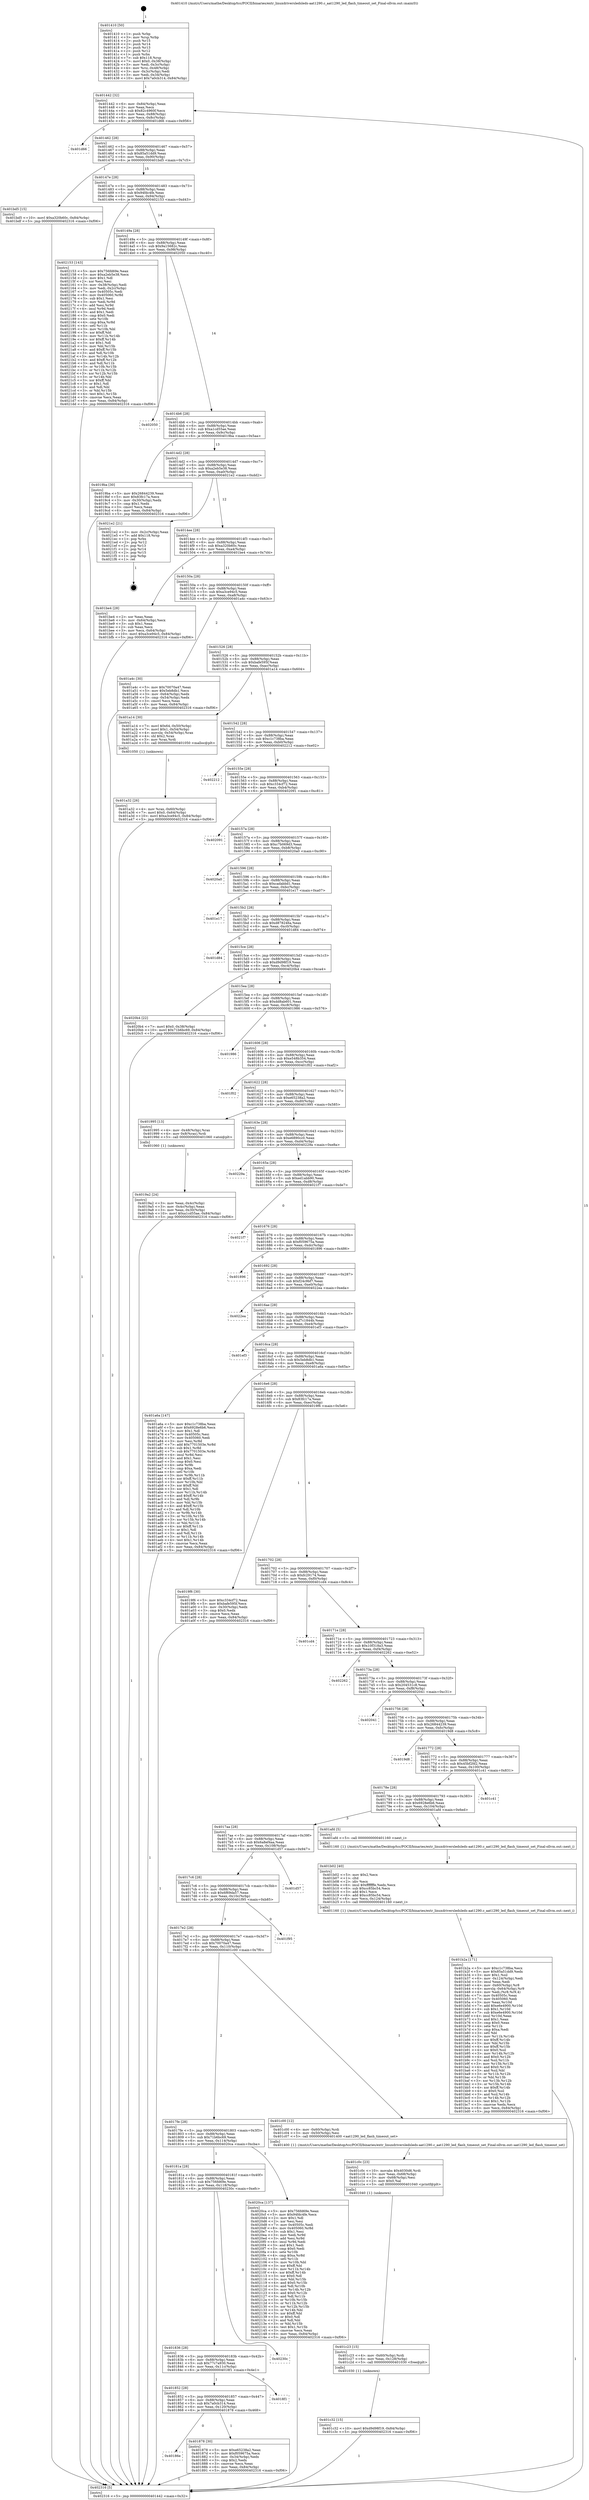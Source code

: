 digraph "0x401410" {
  label = "0x401410 (/mnt/c/Users/mathe/Desktop/tcc/POCII/binaries/extr_linuxdriversledsleds-aat1290.c_aat1290_led_flash_timeout_set_Final-ollvm.out::main(0))"
  labelloc = "t"
  node[shape=record]

  Entry [label="",width=0.3,height=0.3,shape=circle,fillcolor=black,style=filled]
  "0x401442" [label="{
     0x401442 [32]\l
     | [instrs]\l
     &nbsp;&nbsp;0x401442 \<+6\>: mov -0x84(%rbp),%eax\l
     &nbsp;&nbsp;0x401448 \<+2\>: mov %eax,%ecx\l
     &nbsp;&nbsp;0x40144a \<+6\>: sub $0x82c4960f,%ecx\l
     &nbsp;&nbsp;0x401450 \<+6\>: mov %eax,-0x88(%rbp)\l
     &nbsp;&nbsp;0x401456 \<+6\>: mov %ecx,-0x8c(%rbp)\l
     &nbsp;&nbsp;0x40145c \<+6\>: je 0000000000401d66 \<main+0x956\>\l
  }"]
  "0x401d66" [label="{
     0x401d66\l
  }", style=dashed]
  "0x401462" [label="{
     0x401462 [28]\l
     | [instrs]\l
     &nbsp;&nbsp;0x401462 \<+5\>: jmp 0000000000401467 \<main+0x57\>\l
     &nbsp;&nbsp;0x401467 \<+6\>: mov -0x88(%rbp),%eax\l
     &nbsp;&nbsp;0x40146d \<+5\>: sub $0x85a51dd9,%eax\l
     &nbsp;&nbsp;0x401472 \<+6\>: mov %eax,-0x90(%rbp)\l
     &nbsp;&nbsp;0x401478 \<+6\>: je 0000000000401bd5 \<main+0x7c5\>\l
  }"]
  Exit [label="",width=0.3,height=0.3,shape=circle,fillcolor=black,style=filled,peripheries=2]
  "0x401bd5" [label="{
     0x401bd5 [15]\l
     | [instrs]\l
     &nbsp;&nbsp;0x401bd5 \<+10\>: movl $0xa320b60c,-0x84(%rbp)\l
     &nbsp;&nbsp;0x401bdf \<+5\>: jmp 0000000000402316 \<main+0xf06\>\l
  }"]
  "0x40147e" [label="{
     0x40147e [28]\l
     | [instrs]\l
     &nbsp;&nbsp;0x40147e \<+5\>: jmp 0000000000401483 \<main+0x73\>\l
     &nbsp;&nbsp;0x401483 \<+6\>: mov -0x88(%rbp),%eax\l
     &nbsp;&nbsp;0x401489 \<+5\>: sub $0x94fdc4fe,%eax\l
     &nbsp;&nbsp;0x40148e \<+6\>: mov %eax,-0x94(%rbp)\l
     &nbsp;&nbsp;0x401494 \<+6\>: je 0000000000402153 \<main+0xd43\>\l
  }"]
  "0x401c32" [label="{
     0x401c32 [15]\l
     | [instrs]\l
     &nbsp;&nbsp;0x401c32 \<+10\>: movl $0xd9d98f19,-0x84(%rbp)\l
     &nbsp;&nbsp;0x401c3c \<+5\>: jmp 0000000000402316 \<main+0xf06\>\l
  }"]
  "0x402153" [label="{
     0x402153 [143]\l
     | [instrs]\l
     &nbsp;&nbsp;0x402153 \<+5\>: mov $0x756fd69e,%eax\l
     &nbsp;&nbsp;0x402158 \<+5\>: mov $0xa2eb5e38,%ecx\l
     &nbsp;&nbsp;0x40215d \<+2\>: mov $0x1,%dl\l
     &nbsp;&nbsp;0x40215f \<+2\>: xor %esi,%esi\l
     &nbsp;&nbsp;0x402161 \<+3\>: mov -0x38(%rbp),%edi\l
     &nbsp;&nbsp;0x402164 \<+3\>: mov %edi,-0x2c(%rbp)\l
     &nbsp;&nbsp;0x402167 \<+7\>: mov 0x40505c,%edi\l
     &nbsp;&nbsp;0x40216e \<+8\>: mov 0x405060,%r8d\l
     &nbsp;&nbsp;0x402176 \<+3\>: sub $0x1,%esi\l
     &nbsp;&nbsp;0x402179 \<+3\>: mov %edi,%r9d\l
     &nbsp;&nbsp;0x40217c \<+3\>: add %esi,%r9d\l
     &nbsp;&nbsp;0x40217f \<+4\>: imul %r9d,%edi\l
     &nbsp;&nbsp;0x402183 \<+3\>: and $0x1,%edi\l
     &nbsp;&nbsp;0x402186 \<+3\>: cmp $0x0,%edi\l
     &nbsp;&nbsp;0x402189 \<+4\>: sete %r10b\l
     &nbsp;&nbsp;0x40218d \<+4\>: cmp $0xa,%r8d\l
     &nbsp;&nbsp;0x402191 \<+4\>: setl %r11b\l
     &nbsp;&nbsp;0x402195 \<+3\>: mov %r10b,%bl\l
     &nbsp;&nbsp;0x402198 \<+3\>: xor $0xff,%bl\l
     &nbsp;&nbsp;0x40219b \<+3\>: mov %r11b,%r14b\l
     &nbsp;&nbsp;0x40219e \<+4\>: xor $0xff,%r14b\l
     &nbsp;&nbsp;0x4021a2 \<+3\>: xor $0x1,%dl\l
     &nbsp;&nbsp;0x4021a5 \<+3\>: mov %bl,%r15b\l
     &nbsp;&nbsp;0x4021a8 \<+4\>: and $0xff,%r15b\l
     &nbsp;&nbsp;0x4021ac \<+3\>: and %dl,%r10b\l
     &nbsp;&nbsp;0x4021af \<+3\>: mov %r14b,%r12b\l
     &nbsp;&nbsp;0x4021b2 \<+4\>: and $0xff,%r12b\l
     &nbsp;&nbsp;0x4021b6 \<+3\>: and %dl,%r11b\l
     &nbsp;&nbsp;0x4021b9 \<+3\>: or %r10b,%r15b\l
     &nbsp;&nbsp;0x4021bc \<+3\>: or %r11b,%r12b\l
     &nbsp;&nbsp;0x4021bf \<+3\>: xor %r12b,%r15b\l
     &nbsp;&nbsp;0x4021c2 \<+3\>: or %r14b,%bl\l
     &nbsp;&nbsp;0x4021c5 \<+3\>: xor $0xff,%bl\l
     &nbsp;&nbsp;0x4021c8 \<+3\>: or $0x1,%dl\l
     &nbsp;&nbsp;0x4021cb \<+2\>: and %dl,%bl\l
     &nbsp;&nbsp;0x4021cd \<+3\>: or %bl,%r15b\l
     &nbsp;&nbsp;0x4021d0 \<+4\>: test $0x1,%r15b\l
     &nbsp;&nbsp;0x4021d4 \<+3\>: cmovne %ecx,%eax\l
     &nbsp;&nbsp;0x4021d7 \<+6\>: mov %eax,-0x84(%rbp)\l
     &nbsp;&nbsp;0x4021dd \<+5\>: jmp 0000000000402316 \<main+0xf06\>\l
  }"]
  "0x40149a" [label="{
     0x40149a [28]\l
     | [instrs]\l
     &nbsp;&nbsp;0x40149a \<+5\>: jmp 000000000040149f \<main+0x8f\>\l
     &nbsp;&nbsp;0x40149f \<+6\>: mov -0x88(%rbp),%eax\l
     &nbsp;&nbsp;0x4014a5 \<+5\>: sub $0x9a15682c,%eax\l
     &nbsp;&nbsp;0x4014aa \<+6\>: mov %eax,-0x98(%rbp)\l
     &nbsp;&nbsp;0x4014b0 \<+6\>: je 0000000000402050 \<main+0xc40\>\l
  }"]
  "0x401c23" [label="{
     0x401c23 [15]\l
     | [instrs]\l
     &nbsp;&nbsp;0x401c23 \<+4\>: mov -0x60(%rbp),%rdi\l
     &nbsp;&nbsp;0x401c27 \<+6\>: mov %eax,-0x128(%rbp)\l
     &nbsp;&nbsp;0x401c2d \<+5\>: call 0000000000401030 \<free@plt\>\l
     | [calls]\l
     &nbsp;&nbsp;0x401030 \{1\} (unknown)\l
  }"]
  "0x402050" [label="{
     0x402050\l
  }", style=dashed]
  "0x4014b6" [label="{
     0x4014b6 [28]\l
     | [instrs]\l
     &nbsp;&nbsp;0x4014b6 \<+5\>: jmp 00000000004014bb \<main+0xab\>\l
     &nbsp;&nbsp;0x4014bb \<+6\>: mov -0x88(%rbp),%eax\l
     &nbsp;&nbsp;0x4014c1 \<+5\>: sub $0xa1cd55ae,%eax\l
     &nbsp;&nbsp;0x4014c6 \<+6\>: mov %eax,-0x9c(%rbp)\l
     &nbsp;&nbsp;0x4014cc \<+6\>: je 00000000004019ba \<main+0x5aa\>\l
  }"]
  "0x401c0c" [label="{
     0x401c0c [23]\l
     | [instrs]\l
     &nbsp;&nbsp;0x401c0c \<+10\>: movabs $0x4030d6,%rdi\l
     &nbsp;&nbsp;0x401c16 \<+3\>: mov %eax,-0x68(%rbp)\l
     &nbsp;&nbsp;0x401c19 \<+3\>: mov -0x68(%rbp),%esi\l
     &nbsp;&nbsp;0x401c1c \<+2\>: mov $0x0,%al\l
     &nbsp;&nbsp;0x401c1e \<+5\>: call 0000000000401040 \<printf@plt\>\l
     | [calls]\l
     &nbsp;&nbsp;0x401040 \{1\} (unknown)\l
  }"]
  "0x4019ba" [label="{
     0x4019ba [30]\l
     | [instrs]\l
     &nbsp;&nbsp;0x4019ba \<+5\>: mov $0x26844239,%eax\l
     &nbsp;&nbsp;0x4019bf \<+5\>: mov $0x83fc17a,%ecx\l
     &nbsp;&nbsp;0x4019c4 \<+3\>: mov -0x30(%rbp),%edx\l
     &nbsp;&nbsp;0x4019c7 \<+3\>: cmp $0x1,%edx\l
     &nbsp;&nbsp;0x4019ca \<+3\>: cmovl %ecx,%eax\l
     &nbsp;&nbsp;0x4019cd \<+6\>: mov %eax,-0x84(%rbp)\l
     &nbsp;&nbsp;0x4019d3 \<+5\>: jmp 0000000000402316 \<main+0xf06\>\l
  }"]
  "0x4014d2" [label="{
     0x4014d2 [28]\l
     | [instrs]\l
     &nbsp;&nbsp;0x4014d2 \<+5\>: jmp 00000000004014d7 \<main+0xc7\>\l
     &nbsp;&nbsp;0x4014d7 \<+6\>: mov -0x88(%rbp),%eax\l
     &nbsp;&nbsp;0x4014dd \<+5\>: sub $0xa2eb5e38,%eax\l
     &nbsp;&nbsp;0x4014e2 \<+6\>: mov %eax,-0xa0(%rbp)\l
     &nbsp;&nbsp;0x4014e8 \<+6\>: je 00000000004021e2 \<main+0xdd2\>\l
  }"]
  "0x401b2a" [label="{
     0x401b2a [171]\l
     | [instrs]\l
     &nbsp;&nbsp;0x401b2a \<+5\>: mov $0xc1c738ba,%ecx\l
     &nbsp;&nbsp;0x401b2f \<+5\>: mov $0x85a51dd9,%edx\l
     &nbsp;&nbsp;0x401b34 \<+3\>: mov $0x1,%sil\l
     &nbsp;&nbsp;0x401b37 \<+6\>: mov -0x124(%rbp),%edi\l
     &nbsp;&nbsp;0x401b3d \<+3\>: imul %eax,%edi\l
     &nbsp;&nbsp;0x401b40 \<+4\>: mov -0x60(%rbp),%r8\l
     &nbsp;&nbsp;0x401b44 \<+4\>: movslq -0x64(%rbp),%r9\l
     &nbsp;&nbsp;0x401b48 \<+4\>: mov %edi,(%r8,%r9,4)\l
     &nbsp;&nbsp;0x401b4c \<+7\>: mov 0x40505c,%eax\l
     &nbsp;&nbsp;0x401b53 \<+7\>: mov 0x405060,%edi\l
     &nbsp;&nbsp;0x401b5a \<+3\>: mov %eax,%r10d\l
     &nbsp;&nbsp;0x401b5d \<+7\>: add $0xe6e4900,%r10d\l
     &nbsp;&nbsp;0x401b64 \<+4\>: sub $0x1,%r10d\l
     &nbsp;&nbsp;0x401b68 \<+7\>: sub $0xe6e4900,%r10d\l
     &nbsp;&nbsp;0x401b6f \<+4\>: imul %r10d,%eax\l
     &nbsp;&nbsp;0x401b73 \<+3\>: and $0x1,%eax\l
     &nbsp;&nbsp;0x401b76 \<+3\>: cmp $0x0,%eax\l
     &nbsp;&nbsp;0x401b79 \<+4\>: sete %r11b\l
     &nbsp;&nbsp;0x401b7d \<+3\>: cmp $0xa,%edi\l
     &nbsp;&nbsp;0x401b80 \<+3\>: setl %bl\l
     &nbsp;&nbsp;0x401b83 \<+3\>: mov %r11b,%r14b\l
     &nbsp;&nbsp;0x401b86 \<+4\>: xor $0xff,%r14b\l
     &nbsp;&nbsp;0x401b8a \<+3\>: mov %bl,%r15b\l
     &nbsp;&nbsp;0x401b8d \<+4\>: xor $0xff,%r15b\l
     &nbsp;&nbsp;0x401b91 \<+4\>: xor $0x0,%sil\l
     &nbsp;&nbsp;0x401b95 \<+3\>: mov %r14b,%r12b\l
     &nbsp;&nbsp;0x401b98 \<+4\>: and $0x0,%r12b\l
     &nbsp;&nbsp;0x401b9c \<+3\>: and %sil,%r11b\l
     &nbsp;&nbsp;0x401b9f \<+3\>: mov %r15b,%r13b\l
     &nbsp;&nbsp;0x401ba2 \<+4\>: and $0x0,%r13b\l
     &nbsp;&nbsp;0x401ba6 \<+3\>: and %sil,%bl\l
     &nbsp;&nbsp;0x401ba9 \<+3\>: or %r11b,%r12b\l
     &nbsp;&nbsp;0x401bac \<+3\>: or %bl,%r13b\l
     &nbsp;&nbsp;0x401baf \<+3\>: xor %r13b,%r12b\l
     &nbsp;&nbsp;0x401bb2 \<+3\>: or %r15b,%r14b\l
     &nbsp;&nbsp;0x401bb5 \<+4\>: xor $0xff,%r14b\l
     &nbsp;&nbsp;0x401bb9 \<+4\>: or $0x0,%sil\l
     &nbsp;&nbsp;0x401bbd \<+3\>: and %sil,%r14b\l
     &nbsp;&nbsp;0x401bc0 \<+3\>: or %r14b,%r12b\l
     &nbsp;&nbsp;0x401bc3 \<+4\>: test $0x1,%r12b\l
     &nbsp;&nbsp;0x401bc7 \<+3\>: cmovne %edx,%ecx\l
     &nbsp;&nbsp;0x401bca \<+6\>: mov %ecx,-0x84(%rbp)\l
     &nbsp;&nbsp;0x401bd0 \<+5\>: jmp 0000000000402316 \<main+0xf06\>\l
  }"]
  "0x4021e2" [label="{
     0x4021e2 [21]\l
     | [instrs]\l
     &nbsp;&nbsp;0x4021e2 \<+3\>: mov -0x2c(%rbp),%eax\l
     &nbsp;&nbsp;0x4021e5 \<+7\>: add $0x118,%rsp\l
     &nbsp;&nbsp;0x4021ec \<+1\>: pop %rbx\l
     &nbsp;&nbsp;0x4021ed \<+2\>: pop %r12\l
     &nbsp;&nbsp;0x4021ef \<+2\>: pop %r13\l
     &nbsp;&nbsp;0x4021f1 \<+2\>: pop %r14\l
     &nbsp;&nbsp;0x4021f3 \<+2\>: pop %r15\l
     &nbsp;&nbsp;0x4021f5 \<+1\>: pop %rbp\l
     &nbsp;&nbsp;0x4021f6 \<+1\>: ret\l
  }"]
  "0x4014ee" [label="{
     0x4014ee [28]\l
     | [instrs]\l
     &nbsp;&nbsp;0x4014ee \<+5\>: jmp 00000000004014f3 \<main+0xe3\>\l
     &nbsp;&nbsp;0x4014f3 \<+6\>: mov -0x88(%rbp),%eax\l
     &nbsp;&nbsp;0x4014f9 \<+5\>: sub $0xa320b60c,%eax\l
     &nbsp;&nbsp;0x4014fe \<+6\>: mov %eax,-0xa4(%rbp)\l
     &nbsp;&nbsp;0x401504 \<+6\>: je 0000000000401be4 \<main+0x7d4\>\l
  }"]
  "0x401b02" [label="{
     0x401b02 [40]\l
     | [instrs]\l
     &nbsp;&nbsp;0x401b02 \<+5\>: mov $0x2,%ecx\l
     &nbsp;&nbsp;0x401b07 \<+1\>: cltd\l
     &nbsp;&nbsp;0x401b08 \<+2\>: idiv %ecx\l
     &nbsp;&nbsp;0x401b0a \<+6\>: imul $0xfffffffe,%edx,%ecx\l
     &nbsp;&nbsp;0x401b10 \<+6\>: sub $0xcc85bc54,%ecx\l
     &nbsp;&nbsp;0x401b16 \<+3\>: add $0x1,%ecx\l
     &nbsp;&nbsp;0x401b19 \<+6\>: add $0xcc85bc54,%ecx\l
     &nbsp;&nbsp;0x401b1f \<+6\>: mov %ecx,-0x124(%rbp)\l
     &nbsp;&nbsp;0x401b25 \<+5\>: call 0000000000401160 \<next_i\>\l
     | [calls]\l
     &nbsp;&nbsp;0x401160 \{1\} (/mnt/c/Users/mathe/Desktop/tcc/POCII/binaries/extr_linuxdriversledsleds-aat1290.c_aat1290_led_flash_timeout_set_Final-ollvm.out::next_i)\l
  }"]
  "0x401be4" [label="{
     0x401be4 [28]\l
     | [instrs]\l
     &nbsp;&nbsp;0x401be4 \<+2\>: xor %eax,%eax\l
     &nbsp;&nbsp;0x401be6 \<+3\>: mov -0x64(%rbp),%ecx\l
     &nbsp;&nbsp;0x401be9 \<+3\>: sub $0x1,%eax\l
     &nbsp;&nbsp;0x401bec \<+2\>: sub %eax,%ecx\l
     &nbsp;&nbsp;0x401bee \<+3\>: mov %ecx,-0x64(%rbp)\l
     &nbsp;&nbsp;0x401bf1 \<+10\>: movl $0xa3ce94c5,-0x84(%rbp)\l
     &nbsp;&nbsp;0x401bfb \<+5\>: jmp 0000000000402316 \<main+0xf06\>\l
  }"]
  "0x40150a" [label="{
     0x40150a [28]\l
     | [instrs]\l
     &nbsp;&nbsp;0x40150a \<+5\>: jmp 000000000040150f \<main+0xff\>\l
     &nbsp;&nbsp;0x40150f \<+6\>: mov -0x88(%rbp),%eax\l
     &nbsp;&nbsp;0x401515 \<+5\>: sub $0xa3ce94c5,%eax\l
     &nbsp;&nbsp;0x40151a \<+6\>: mov %eax,-0xa8(%rbp)\l
     &nbsp;&nbsp;0x401520 \<+6\>: je 0000000000401a4c \<main+0x63c\>\l
  }"]
  "0x401a32" [label="{
     0x401a32 [26]\l
     | [instrs]\l
     &nbsp;&nbsp;0x401a32 \<+4\>: mov %rax,-0x60(%rbp)\l
     &nbsp;&nbsp;0x401a36 \<+7\>: movl $0x0,-0x64(%rbp)\l
     &nbsp;&nbsp;0x401a3d \<+10\>: movl $0xa3ce94c5,-0x84(%rbp)\l
     &nbsp;&nbsp;0x401a47 \<+5\>: jmp 0000000000402316 \<main+0xf06\>\l
  }"]
  "0x401a4c" [label="{
     0x401a4c [30]\l
     | [instrs]\l
     &nbsp;&nbsp;0x401a4c \<+5\>: mov $0x70070a47,%eax\l
     &nbsp;&nbsp;0x401a51 \<+5\>: mov $0x5eb8db1,%ecx\l
     &nbsp;&nbsp;0x401a56 \<+3\>: mov -0x64(%rbp),%edx\l
     &nbsp;&nbsp;0x401a59 \<+3\>: cmp -0x54(%rbp),%edx\l
     &nbsp;&nbsp;0x401a5c \<+3\>: cmovl %ecx,%eax\l
     &nbsp;&nbsp;0x401a5f \<+6\>: mov %eax,-0x84(%rbp)\l
     &nbsp;&nbsp;0x401a65 \<+5\>: jmp 0000000000402316 \<main+0xf06\>\l
  }"]
  "0x401526" [label="{
     0x401526 [28]\l
     | [instrs]\l
     &nbsp;&nbsp;0x401526 \<+5\>: jmp 000000000040152b \<main+0x11b\>\l
     &nbsp;&nbsp;0x40152b \<+6\>: mov -0x88(%rbp),%eax\l
     &nbsp;&nbsp;0x401531 \<+5\>: sub $0xbafe595f,%eax\l
     &nbsp;&nbsp;0x401536 \<+6\>: mov %eax,-0xac(%rbp)\l
     &nbsp;&nbsp;0x40153c \<+6\>: je 0000000000401a14 \<main+0x604\>\l
  }"]
  "0x4019a2" [label="{
     0x4019a2 [24]\l
     | [instrs]\l
     &nbsp;&nbsp;0x4019a2 \<+3\>: mov %eax,-0x4c(%rbp)\l
     &nbsp;&nbsp;0x4019a5 \<+3\>: mov -0x4c(%rbp),%eax\l
     &nbsp;&nbsp;0x4019a8 \<+3\>: mov %eax,-0x30(%rbp)\l
     &nbsp;&nbsp;0x4019ab \<+10\>: movl $0xa1cd55ae,-0x84(%rbp)\l
     &nbsp;&nbsp;0x4019b5 \<+5\>: jmp 0000000000402316 \<main+0xf06\>\l
  }"]
  "0x401a14" [label="{
     0x401a14 [30]\l
     | [instrs]\l
     &nbsp;&nbsp;0x401a14 \<+7\>: movl $0x64,-0x50(%rbp)\l
     &nbsp;&nbsp;0x401a1b \<+7\>: movl $0x1,-0x54(%rbp)\l
     &nbsp;&nbsp;0x401a22 \<+4\>: movslq -0x54(%rbp),%rax\l
     &nbsp;&nbsp;0x401a26 \<+4\>: shl $0x2,%rax\l
     &nbsp;&nbsp;0x401a2a \<+3\>: mov %rax,%rdi\l
     &nbsp;&nbsp;0x401a2d \<+5\>: call 0000000000401050 \<malloc@plt\>\l
     | [calls]\l
     &nbsp;&nbsp;0x401050 \{1\} (unknown)\l
  }"]
  "0x401542" [label="{
     0x401542 [28]\l
     | [instrs]\l
     &nbsp;&nbsp;0x401542 \<+5\>: jmp 0000000000401547 \<main+0x137\>\l
     &nbsp;&nbsp;0x401547 \<+6\>: mov -0x88(%rbp),%eax\l
     &nbsp;&nbsp;0x40154d \<+5\>: sub $0xc1c738ba,%eax\l
     &nbsp;&nbsp;0x401552 \<+6\>: mov %eax,-0xb0(%rbp)\l
     &nbsp;&nbsp;0x401558 \<+6\>: je 0000000000402212 \<main+0xe02\>\l
  }"]
  "0x401410" [label="{
     0x401410 [50]\l
     | [instrs]\l
     &nbsp;&nbsp;0x401410 \<+1\>: push %rbp\l
     &nbsp;&nbsp;0x401411 \<+3\>: mov %rsp,%rbp\l
     &nbsp;&nbsp;0x401414 \<+2\>: push %r15\l
     &nbsp;&nbsp;0x401416 \<+2\>: push %r14\l
     &nbsp;&nbsp;0x401418 \<+2\>: push %r13\l
     &nbsp;&nbsp;0x40141a \<+2\>: push %r12\l
     &nbsp;&nbsp;0x40141c \<+1\>: push %rbx\l
     &nbsp;&nbsp;0x40141d \<+7\>: sub $0x118,%rsp\l
     &nbsp;&nbsp;0x401424 \<+7\>: movl $0x0,-0x38(%rbp)\l
     &nbsp;&nbsp;0x40142b \<+3\>: mov %edi,-0x3c(%rbp)\l
     &nbsp;&nbsp;0x40142e \<+4\>: mov %rsi,-0x48(%rbp)\l
     &nbsp;&nbsp;0x401432 \<+3\>: mov -0x3c(%rbp),%edi\l
     &nbsp;&nbsp;0x401435 \<+3\>: mov %edi,-0x34(%rbp)\l
     &nbsp;&nbsp;0x401438 \<+10\>: movl $0x7a0cb314,-0x84(%rbp)\l
  }"]
  "0x402212" [label="{
     0x402212\l
  }", style=dashed]
  "0x40155e" [label="{
     0x40155e [28]\l
     | [instrs]\l
     &nbsp;&nbsp;0x40155e \<+5\>: jmp 0000000000401563 \<main+0x153\>\l
     &nbsp;&nbsp;0x401563 \<+6\>: mov -0x88(%rbp),%eax\l
     &nbsp;&nbsp;0x401569 \<+5\>: sub $0xc334cf72,%eax\l
     &nbsp;&nbsp;0x40156e \<+6\>: mov %eax,-0xb4(%rbp)\l
     &nbsp;&nbsp;0x401574 \<+6\>: je 0000000000402091 \<main+0xc81\>\l
  }"]
  "0x402316" [label="{
     0x402316 [5]\l
     | [instrs]\l
     &nbsp;&nbsp;0x402316 \<+5\>: jmp 0000000000401442 \<main+0x32\>\l
  }"]
  "0x402091" [label="{
     0x402091\l
  }", style=dashed]
  "0x40157a" [label="{
     0x40157a [28]\l
     | [instrs]\l
     &nbsp;&nbsp;0x40157a \<+5\>: jmp 000000000040157f \<main+0x16f\>\l
     &nbsp;&nbsp;0x40157f \<+6\>: mov -0x88(%rbp),%eax\l
     &nbsp;&nbsp;0x401585 \<+5\>: sub $0xc7b069d3,%eax\l
     &nbsp;&nbsp;0x40158a \<+6\>: mov %eax,-0xb8(%rbp)\l
     &nbsp;&nbsp;0x401590 \<+6\>: je 00000000004020a0 \<main+0xc90\>\l
  }"]
  "0x40186e" [label="{
     0x40186e\l
  }", style=dashed]
  "0x4020a0" [label="{
     0x4020a0\l
  }", style=dashed]
  "0x401596" [label="{
     0x401596 [28]\l
     | [instrs]\l
     &nbsp;&nbsp;0x401596 \<+5\>: jmp 000000000040159b \<main+0x18b\>\l
     &nbsp;&nbsp;0x40159b \<+6\>: mov -0x88(%rbp),%eax\l
     &nbsp;&nbsp;0x4015a1 \<+5\>: sub $0xcadabbd1,%eax\l
     &nbsp;&nbsp;0x4015a6 \<+6\>: mov %eax,-0xbc(%rbp)\l
     &nbsp;&nbsp;0x4015ac \<+6\>: je 0000000000401e17 \<main+0xa07\>\l
  }"]
  "0x401878" [label="{
     0x401878 [30]\l
     | [instrs]\l
     &nbsp;&nbsp;0x401878 \<+5\>: mov $0xe65238a2,%eax\l
     &nbsp;&nbsp;0x40187d \<+5\>: mov $0xf059675a,%ecx\l
     &nbsp;&nbsp;0x401882 \<+3\>: mov -0x34(%rbp),%edx\l
     &nbsp;&nbsp;0x401885 \<+3\>: cmp $0x2,%edx\l
     &nbsp;&nbsp;0x401888 \<+3\>: cmovne %ecx,%eax\l
     &nbsp;&nbsp;0x40188b \<+6\>: mov %eax,-0x84(%rbp)\l
     &nbsp;&nbsp;0x401891 \<+5\>: jmp 0000000000402316 \<main+0xf06\>\l
  }"]
  "0x401e17" [label="{
     0x401e17\l
  }", style=dashed]
  "0x4015b2" [label="{
     0x4015b2 [28]\l
     | [instrs]\l
     &nbsp;&nbsp;0x4015b2 \<+5\>: jmp 00000000004015b7 \<main+0x1a7\>\l
     &nbsp;&nbsp;0x4015b7 \<+6\>: mov -0x88(%rbp),%eax\l
     &nbsp;&nbsp;0x4015bd \<+5\>: sub $0xd878246a,%eax\l
     &nbsp;&nbsp;0x4015c2 \<+6\>: mov %eax,-0xc0(%rbp)\l
     &nbsp;&nbsp;0x4015c8 \<+6\>: je 0000000000401d84 \<main+0x974\>\l
  }"]
  "0x401852" [label="{
     0x401852 [28]\l
     | [instrs]\l
     &nbsp;&nbsp;0x401852 \<+5\>: jmp 0000000000401857 \<main+0x447\>\l
     &nbsp;&nbsp;0x401857 \<+6\>: mov -0x88(%rbp),%eax\l
     &nbsp;&nbsp;0x40185d \<+5\>: sub $0x7a0cb314,%eax\l
     &nbsp;&nbsp;0x401862 \<+6\>: mov %eax,-0x120(%rbp)\l
     &nbsp;&nbsp;0x401868 \<+6\>: je 0000000000401878 \<main+0x468\>\l
  }"]
  "0x401d84" [label="{
     0x401d84\l
  }", style=dashed]
  "0x4015ce" [label="{
     0x4015ce [28]\l
     | [instrs]\l
     &nbsp;&nbsp;0x4015ce \<+5\>: jmp 00000000004015d3 \<main+0x1c3\>\l
     &nbsp;&nbsp;0x4015d3 \<+6\>: mov -0x88(%rbp),%eax\l
     &nbsp;&nbsp;0x4015d9 \<+5\>: sub $0xd9d98f19,%eax\l
     &nbsp;&nbsp;0x4015de \<+6\>: mov %eax,-0xc4(%rbp)\l
     &nbsp;&nbsp;0x4015e4 \<+6\>: je 00000000004020b4 \<main+0xca4\>\l
  }"]
  "0x4018f1" [label="{
     0x4018f1\l
  }", style=dashed]
  "0x4020b4" [label="{
     0x4020b4 [22]\l
     | [instrs]\l
     &nbsp;&nbsp;0x4020b4 \<+7\>: movl $0x0,-0x38(%rbp)\l
     &nbsp;&nbsp;0x4020bb \<+10\>: movl $0x71b6bc69,-0x84(%rbp)\l
     &nbsp;&nbsp;0x4020c5 \<+5\>: jmp 0000000000402316 \<main+0xf06\>\l
  }"]
  "0x4015ea" [label="{
     0x4015ea [28]\l
     | [instrs]\l
     &nbsp;&nbsp;0x4015ea \<+5\>: jmp 00000000004015ef \<main+0x1df\>\l
     &nbsp;&nbsp;0x4015ef \<+6\>: mov -0x88(%rbp),%eax\l
     &nbsp;&nbsp;0x4015f5 \<+5\>: sub $0xdd8ab601,%eax\l
     &nbsp;&nbsp;0x4015fa \<+6\>: mov %eax,-0xc8(%rbp)\l
     &nbsp;&nbsp;0x401600 \<+6\>: je 0000000000401986 \<main+0x576\>\l
  }"]
  "0x401836" [label="{
     0x401836 [28]\l
     | [instrs]\l
     &nbsp;&nbsp;0x401836 \<+5\>: jmp 000000000040183b \<main+0x42b\>\l
     &nbsp;&nbsp;0x40183b \<+6\>: mov -0x88(%rbp),%eax\l
     &nbsp;&nbsp;0x401841 \<+5\>: sub $0x77c7a930,%eax\l
     &nbsp;&nbsp;0x401846 \<+6\>: mov %eax,-0x11c(%rbp)\l
     &nbsp;&nbsp;0x40184c \<+6\>: je 00000000004018f1 \<main+0x4e1\>\l
  }"]
  "0x401986" [label="{
     0x401986\l
  }", style=dashed]
  "0x401606" [label="{
     0x401606 [28]\l
     | [instrs]\l
     &nbsp;&nbsp;0x401606 \<+5\>: jmp 000000000040160b \<main+0x1fb\>\l
     &nbsp;&nbsp;0x40160b \<+6\>: mov -0x88(%rbp),%eax\l
     &nbsp;&nbsp;0x401611 \<+5\>: sub $0xe548b354,%eax\l
     &nbsp;&nbsp;0x401616 \<+6\>: mov %eax,-0xcc(%rbp)\l
     &nbsp;&nbsp;0x40161c \<+6\>: je 0000000000401f02 \<main+0xaf2\>\l
  }"]
  "0x40230c" [label="{
     0x40230c\l
  }", style=dashed]
  "0x401f02" [label="{
     0x401f02\l
  }", style=dashed]
  "0x401622" [label="{
     0x401622 [28]\l
     | [instrs]\l
     &nbsp;&nbsp;0x401622 \<+5\>: jmp 0000000000401627 \<main+0x217\>\l
     &nbsp;&nbsp;0x401627 \<+6\>: mov -0x88(%rbp),%eax\l
     &nbsp;&nbsp;0x40162d \<+5\>: sub $0xe65238a2,%eax\l
     &nbsp;&nbsp;0x401632 \<+6\>: mov %eax,-0xd0(%rbp)\l
     &nbsp;&nbsp;0x401638 \<+6\>: je 0000000000401995 \<main+0x585\>\l
  }"]
  "0x40181a" [label="{
     0x40181a [28]\l
     | [instrs]\l
     &nbsp;&nbsp;0x40181a \<+5\>: jmp 000000000040181f \<main+0x40f\>\l
     &nbsp;&nbsp;0x40181f \<+6\>: mov -0x88(%rbp),%eax\l
     &nbsp;&nbsp;0x401825 \<+5\>: sub $0x756fd69e,%eax\l
     &nbsp;&nbsp;0x40182a \<+6\>: mov %eax,-0x118(%rbp)\l
     &nbsp;&nbsp;0x401830 \<+6\>: je 000000000040230c \<main+0xefc\>\l
  }"]
  "0x401995" [label="{
     0x401995 [13]\l
     | [instrs]\l
     &nbsp;&nbsp;0x401995 \<+4\>: mov -0x48(%rbp),%rax\l
     &nbsp;&nbsp;0x401999 \<+4\>: mov 0x8(%rax),%rdi\l
     &nbsp;&nbsp;0x40199d \<+5\>: call 0000000000401060 \<atoi@plt\>\l
     | [calls]\l
     &nbsp;&nbsp;0x401060 \{1\} (unknown)\l
  }"]
  "0x40163e" [label="{
     0x40163e [28]\l
     | [instrs]\l
     &nbsp;&nbsp;0x40163e \<+5\>: jmp 0000000000401643 \<main+0x233\>\l
     &nbsp;&nbsp;0x401643 \<+6\>: mov -0x88(%rbp),%eax\l
     &nbsp;&nbsp;0x401649 \<+5\>: sub $0xe6890cc0,%eax\l
     &nbsp;&nbsp;0x40164e \<+6\>: mov %eax,-0xd4(%rbp)\l
     &nbsp;&nbsp;0x401654 \<+6\>: je 000000000040229a \<main+0xe8a\>\l
  }"]
  "0x4020ca" [label="{
     0x4020ca [137]\l
     | [instrs]\l
     &nbsp;&nbsp;0x4020ca \<+5\>: mov $0x756fd69e,%eax\l
     &nbsp;&nbsp;0x4020cf \<+5\>: mov $0x94fdc4fe,%ecx\l
     &nbsp;&nbsp;0x4020d4 \<+2\>: mov $0x1,%dl\l
     &nbsp;&nbsp;0x4020d6 \<+2\>: xor %esi,%esi\l
     &nbsp;&nbsp;0x4020d8 \<+7\>: mov 0x40505c,%edi\l
     &nbsp;&nbsp;0x4020df \<+8\>: mov 0x405060,%r8d\l
     &nbsp;&nbsp;0x4020e7 \<+3\>: sub $0x1,%esi\l
     &nbsp;&nbsp;0x4020ea \<+3\>: mov %edi,%r9d\l
     &nbsp;&nbsp;0x4020ed \<+3\>: add %esi,%r9d\l
     &nbsp;&nbsp;0x4020f0 \<+4\>: imul %r9d,%edi\l
     &nbsp;&nbsp;0x4020f4 \<+3\>: and $0x1,%edi\l
     &nbsp;&nbsp;0x4020f7 \<+3\>: cmp $0x0,%edi\l
     &nbsp;&nbsp;0x4020fa \<+4\>: sete %r10b\l
     &nbsp;&nbsp;0x4020fe \<+4\>: cmp $0xa,%r8d\l
     &nbsp;&nbsp;0x402102 \<+4\>: setl %r11b\l
     &nbsp;&nbsp;0x402106 \<+3\>: mov %r10b,%bl\l
     &nbsp;&nbsp;0x402109 \<+3\>: xor $0xff,%bl\l
     &nbsp;&nbsp;0x40210c \<+3\>: mov %r11b,%r14b\l
     &nbsp;&nbsp;0x40210f \<+4\>: xor $0xff,%r14b\l
     &nbsp;&nbsp;0x402113 \<+3\>: xor $0x0,%dl\l
     &nbsp;&nbsp;0x402116 \<+3\>: mov %bl,%r15b\l
     &nbsp;&nbsp;0x402119 \<+4\>: and $0x0,%r15b\l
     &nbsp;&nbsp;0x40211d \<+3\>: and %dl,%r10b\l
     &nbsp;&nbsp;0x402120 \<+3\>: mov %r14b,%r12b\l
     &nbsp;&nbsp;0x402123 \<+4\>: and $0x0,%r12b\l
     &nbsp;&nbsp;0x402127 \<+3\>: and %dl,%r11b\l
     &nbsp;&nbsp;0x40212a \<+3\>: or %r10b,%r15b\l
     &nbsp;&nbsp;0x40212d \<+3\>: or %r11b,%r12b\l
     &nbsp;&nbsp;0x402130 \<+3\>: xor %r12b,%r15b\l
     &nbsp;&nbsp;0x402133 \<+3\>: or %r14b,%bl\l
     &nbsp;&nbsp;0x402136 \<+3\>: xor $0xff,%bl\l
     &nbsp;&nbsp;0x402139 \<+3\>: or $0x0,%dl\l
     &nbsp;&nbsp;0x40213c \<+2\>: and %dl,%bl\l
     &nbsp;&nbsp;0x40213e \<+3\>: or %bl,%r15b\l
     &nbsp;&nbsp;0x402141 \<+4\>: test $0x1,%r15b\l
     &nbsp;&nbsp;0x402145 \<+3\>: cmovne %ecx,%eax\l
     &nbsp;&nbsp;0x402148 \<+6\>: mov %eax,-0x84(%rbp)\l
     &nbsp;&nbsp;0x40214e \<+5\>: jmp 0000000000402316 \<main+0xf06\>\l
  }"]
  "0x40229a" [label="{
     0x40229a\l
  }", style=dashed]
  "0x40165a" [label="{
     0x40165a [28]\l
     | [instrs]\l
     &nbsp;&nbsp;0x40165a \<+5\>: jmp 000000000040165f \<main+0x24f\>\l
     &nbsp;&nbsp;0x40165f \<+6\>: mov -0x88(%rbp),%eax\l
     &nbsp;&nbsp;0x401665 \<+5\>: sub $0xed1abb90,%eax\l
     &nbsp;&nbsp;0x40166a \<+6\>: mov %eax,-0xd8(%rbp)\l
     &nbsp;&nbsp;0x401670 \<+6\>: je 00000000004021f7 \<main+0xde7\>\l
  }"]
  "0x4017fe" [label="{
     0x4017fe [28]\l
     | [instrs]\l
     &nbsp;&nbsp;0x4017fe \<+5\>: jmp 0000000000401803 \<main+0x3f3\>\l
     &nbsp;&nbsp;0x401803 \<+6\>: mov -0x88(%rbp),%eax\l
     &nbsp;&nbsp;0x401809 \<+5\>: sub $0x71b6bc69,%eax\l
     &nbsp;&nbsp;0x40180e \<+6\>: mov %eax,-0x114(%rbp)\l
     &nbsp;&nbsp;0x401814 \<+6\>: je 00000000004020ca \<main+0xcba\>\l
  }"]
  "0x4021f7" [label="{
     0x4021f7\l
  }", style=dashed]
  "0x401676" [label="{
     0x401676 [28]\l
     | [instrs]\l
     &nbsp;&nbsp;0x401676 \<+5\>: jmp 000000000040167b \<main+0x26b\>\l
     &nbsp;&nbsp;0x40167b \<+6\>: mov -0x88(%rbp),%eax\l
     &nbsp;&nbsp;0x401681 \<+5\>: sub $0xf059675a,%eax\l
     &nbsp;&nbsp;0x401686 \<+6\>: mov %eax,-0xdc(%rbp)\l
     &nbsp;&nbsp;0x40168c \<+6\>: je 0000000000401896 \<main+0x486\>\l
  }"]
  "0x401c00" [label="{
     0x401c00 [12]\l
     | [instrs]\l
     &nbsp;&nbsp;0x401c00 \<+4\>: mov -0x60(%rbp),%rdi\l
     &nbsp;&nbsp;0x401c04 \<+3\>: mov -0x50(%rbp),%esi\l
     &nbsp;&nbsp;0x401c07 \<+5\>: call 0000000000401400 \<aat1290_led_flash_timeout_set\>\l
     | [calls]\l
     &nbsp;&nbsp;0x401400 \{1\} (/mnt/c/Users/mathe/Desktop/tcc/POCII/binaries/extr_linuxdriversledsleds-aat1290.c_aat1290_led_flash_timeout_set_Final-ollvm.out::aat1290_led_flash_timeout_set)\l
  }"]
  "0x401896" [label="{
     0x401896\l
  }", style=dashed]
  "0x401692" [label="{
     0x401692 [28]\l
     | [instrs]\l
     &nbsp;&nbsp;0x401692 \<+5\>: jmp 0000000000401697 \<main+0x287\>\l
     &nbsp;&nbsp;0x401697 \<+6\>: mov -0x88(%rbp),%eax\l
     &nbsp;&nbsp;0x40169d \<+5\>: sub $0xf24c9bf7,%eax\l
     &nbsp;&nbsp;0x4016a2 \<+6\>: mov %eax,-0xe0(%rbp)\l
     &nbsp;&nbsp;0x4016a8 \<+6\>: je 00000000004022ea \<main+0xeda\>\l
  }"]
  "0x4017e2" [label="{
     0x4017e2 [28]\l
     | [instrs]\l
     &nbsp;&nbsp;0x4017e2 \<+5\>: jmp 00000000004017e7 \<main+0x3d7\>\l
     &nbsp;&nbsp;0x4017e7 \<+6\>: mov -0x88(%rbp),%eax\l
     &nbsp;&nbsp;0x4017ed \<+5\>: sub $0x70070a47,%eax\l
     &nbsp;&nbsp;0x4017f2 \<+6\>: mov %eax,-0x110(%rbp)\l
     &nbsp;&nbsp;0x4017f8 \<+6\>: je 0000000000401c00 \<main+0x7f0\>\l
  }"]
  "0x4022ea" [label="{
     0x4022ea\l
  }", style=dashed]
  "0x4016ae" [label="{
     0x4016ae [28]\l
     | [instrs]\l
     &nbsp;&nbsp;0x4016ae \<+5\>: jmp 00000000004016b3 \<main+0x2a3\>\l
     &nbsp;&nbsp;0x4016b3 \<+6\>: mov -0x88(%rbp),%eax\l
     &nbsp;&nbsp;0x4016b9 \<+5\>: sub $0xf7c1844b,%eax\l
     &nbsp;&nbsp;0x4016be \<+6\>: mov %eax,-0xe4(%rbp)\l
     &nbsp;&nbsp;0x4016c4 \<+6\>: je 0000000000401ef3 \<main+0xae3\>\l
  }"]
  "0x401f95" [label="{
     0x401f95\l
  }", style=dashed]
  "0x401ef3" [label="{
     0x401ef3\l
  }", style=dashed]
  "0x4016ca" [label="{
     0x4016ca [28]\l
     | [instrs]\l
     &nbsp;&nbsp;0x4016ca \<+5\>: jmp 00000000004016cf \<main+0x2bf\>\l
     &nbsp;&nbsp;0x4016cf \<+6\>: mov -0x88(%rbp),%eax\l
     &nbsp;&nbsp;0x4016d5 \<+5\>: sub $0x5eb8db1,%eax\l
     &nbsp;&nbsp;0x4016da \<+6\>: mov %eax,-0xe8(%rbp)\l
     &nbsp;&nbsp;0x4016e0 \<+6\>: je 0000000000401a6a \<main+0x65a\>\l
  }"]
  "0x4017c6" [label="{
     0x4017c6 [28]\l
     | [instrs]\l
     &nbsp;&nbsp;0x4017c6 \<+5\>: jmp 00000000004017cb \<main+0x3bb\>\l
     &nbsp;&nbsp;0x4017cb \<+6\>: mov -0x88(%rbp),%eax\l
     &nbsp;&nbsp;0x4017d1 \<+5\>: sub $0x6f69da57,%eax\l
     &nbsp;&nbsp;0x4017d6 \<+6\>: mov %eax,-0x10c(%rbp)\l
     &nbsp;&nbsp;0x4017dc \<+6\>: je 0000000000401f95 \<main+0xb85\>\l
  }"]
  "0x401a6a" [label="{
     0x401a6a [147]\l
     | [instrs]\l
     &nbsp;&nbsp;0x401a6a \<+5\>: mov $0xc1c738ba,%eax\l
     &nbsp;&nbsp;0x401a6f \<+5\>: mov $0x6928e6b6,%ecx\l
     &nbsp;&nbsp;0x401a74 \<+2\>: mov $0x1,%dl\l
     &nbsp;&nbsp;0x401a76 \<+7\>: mov 0x40505c,%esi\l
     &nbsp;&nbsp;0x401a7d \<+7\>: mov 0x405060,%edi\l
     &nbsp;&nbsp;0x401a84 \<+3\>: mov %esi,%r8d\l
     &nbsp;&nbsp;0x401a87 \<+7\>: add $0x7701503e,%r8d\l
     &nbsp;&nbsp;0x401a8e \<+4\>: sub $0x1,%r8d\l
     &nbsp;&nbsp;0x401a92 \<+7\>: sub $0x7701503e,%r8d\l
     &nbsp;&nbsp;0x401a99 \<+4\>: imul %r8d,%esi\l
     &nbsp;&nbsp;0x401a9d \<+3\>: and $0x1,%esi\l
     &nbsp;&nbsp;0x401aa0 \<+3\>: cmp $0x0,%esi\l
     &nbsp;&nbsp;0x401aa3 \<+4\>: sete %r9b\l
     &nbsp;&nbsp;0x401aa7 \<+3\>: cmp $0xa,%edi\l
     &nbsp;&nbsp;0x401aaa \<+4\>: setl %r10b\l
     &nbsp;&nbsp;0x401aae \<+3\>: mov %r9b,%r11b\l
     &nbsp;&nbsp;0x401ab1 \<+4\>: xor $0xff,%r11b\l
     &nbsp;&nbsp;0x401ab5 \<+3\>: mov %r10b,%bl\l
     &nbsp;&nbsp;0x401ab8 \<+3\>: xor $0xff,%bl\l
     &nbsp;&nbsp;0x401abb \<+3\>: xor $0x1,%dl\l
     &nbsp;&nbsp;0x401abe \<+3\>: mov %r11b,%r14b\l
     &nbsp;&nbsp;0x401ac1 \<+4\>: and $0xff,%r14b\l
     &nbsp;&nbsp;0x401ac5 \<+3\>: and %dl,%r9b\l
     &nbsp;&nbsp;0x401ac8 \<+3\>: mov %bl,%r15b\l
     &nbsp;&nbsp;0x401acb \<+4\>: and $0xff,%r15b\l
     &nbsp;&nbsp;0x401acf \<+3\>: and %dl,%r10b\l
     &nbsp;&nbsp;0x401ad2 \<+3\>: or %r9b,%r14b\l
     &nbsp;&nbsp;0x401ad5 \<+3\>: or %r10b,%r15b\l
     &nbsp;&nbsp;0x401ad8 \<+3\>: xor %r15b,%r14b\l
     &nbsp;&nbsp;0x401adb \<+3\>: or %bl,%r11b\l
     &nbsp;&nbsp;0x401ade \<+4\>: xor $0xff,%r11b\l
     &nbsp;&nbsp;0x401ae2 \<+3\>: or $0x1,%dl\l
     &nbsp;&nbsp;0x401ae5 \<+3\>: and %dl,%r11b\l
     &nbsp;&nbsp;0x401ae8 \<+3\>: or %r11b,%r14b\l
     &nbsp;&nbsp;0x401aeb \<+4\>: test $0x1,%r14b\l
     &nbsp;&nbsp;0x401aef \<+3\>: cmovne %ecx,%eax\l
     &nbsp;&nbsp;0x401af2 \<+6\>: mov %eax,-0x84(%rbp)\l
     &nbsp;&nbsp;0x401af8 \<+5\>: jmp 0000000000402316 \<main+0xf06\>\l
  }"]
  "0x4016e6" [label="{
     0x4016e6 [28]\l
     | [instrs]\l
     &nbsp;&nbsp;0x4016e6 \<+5\>: jmp 00000000004016eb \<main+0x2db\>\l
     &nbsp;&nbsp;0x4016eb \<+6\>: mov -0x88(%rbp),%eax\l
     &nbsp;&nbsp;0x4016f1 \<+5\>: sub $0x83fc17a,%eax\l
     &nbsp;&nbsp;0x4016f6 \<+6\>: mov %eax,-0xec(%rbp)\l
     &nbsp;&nbsp;0x4016fc \<+6\>: je 00000000004019f6 \<main+0x5e6\>\l
  }"]
  "0x401d57" [label="{
     0x401d57\l
  }", style=dashed]
  "0x4019f6" [label="{
     0x4019f6 [30]\l
     | [instrs]\l
     &nbsp;&nbsp;0x4019f6 \<+5\>: mov $0xc334cf72,%eax\l
     &nbsp;&nbsp;0x4019fb \<+5\>: mov $0xbafe595f,%ecx\l
     &nbsp;&nbsp;0x401a00 \<+3\>: mov -0x30(%rbp),%edx\l
     &nbsp;&nbsp;0x401a03 \<+3\>: cmp $0x0,%edx\l
     &nbsp;&nbsp;0x401a06 \<+3\>: cmove %ecx,%eax\l
     &nbsp;&nbsp;0x401a09 \<+6\>: mov %eax,-0x84(%rbp)\l
     &nbsp;&nbsp;0x401a0f \<+5\>: jmp 0000000000402316 \<main+0xf06\>\l
  }"]
  "0x401702" [label="{
     0x401702 [28]\l
     | [instrs]\l
     &nbsp;&nbsp;0x401702 \<+5\>: jmp 0000000000401707 \<main+0x2f7\>\l
     &nbsp;&nbsp;0x401707 \<+6\>: mov -0x88(%rbp),%eax\l
     &nbsp;&nbsp;0x40170d \<+5\>: sub $0xfc29174,%eax\l
     &nbsp;&nbsp;0x401712 \<+6\>: mov %eax,-0xf0(%rbp)\l
     &nbsp;&nbsp;0x401718 \<+6\>: je 0000000000401cd4 \<main+0x8c4\>\l
  }"]
  "0x4017aa" [label="{
     0x4017aa [28]\l
     | [instrs]\l
     &nbsp;&nbsp;0x4017aa \<+5\>: jmp 00000000004017af \<main+0x39f\>\l
     &nbsp;&nbsp;0x4017af \<+6\>: mov -0x88(%rbp),%eax\l
     &nbsp;&nbsp;0x4017b5 \<+5\>: sub $0x6a8ef4aa,%eax\l
     &nbsp;&nbsp;0x4017ba \<+6\>: mov %eax,-0x108(%rbp)\l
     &nbsp;&nbsp;0x4017c0 \<+6\>: je 0000000000401d57 \<main+0x947\>\l
  }"]
  "0x401cd4" [label="{
     0x401cd4\l
  }", style=dashed]
  "0x40171e" [label="{
     0x40171e [28]\l
     | [instrs]\l
     &nbsp;&nbsp;0x40171e \<+5\>: jmp 0000000000401723 \<main+0x313\>\l
     &nbsp;&nbsp;0x401723 \<+6\>: mov -0x88(%rbp),%eax\l
     &nbsp;&nbsp;0x401729 \<+5\>: sub $0x10f318a3,%eax\l
     &nbsp;&nbsp;0x40172e \<+6\>: mov %eax,-0xf4(%rbp)\l
     &nbsp;&nbsp;0x401734 \<+6\>: je 0000000000402262 \<main+0xe52\>\l
  }"]
  "0x401afd" [label="{
     0x401afd [5]\l
     | [instrs]\l
     &nbsp;&nbsp;0x401afd \<+5\>: call 0000000000401160 \<next_i\>\l
     | [calls]\l
     &nbsp;&nbsp;0x401160 \{1\} (/mnt/c/Users/mathe/Desktop/tcc/POCII/binaries/extr_linuxdriversledsleds-aat1290.c_aat1290_led_flash_timeout_set_Final-ollvm.out::next_i)\l
  }"]
  "0x402262" [label="{
     0x402262\l
  }", style=dashed]
  "0x40173a" [label="{
     0x40173a [28]\l
     | [instrs]\l
     &nbsp;&nbsp;0x40173a \<+5\>: jmp 000000000040173f \<main+0x32f\>\l
     &nbsp;&nbsp;0x40173f \<+6\>: mov -0x88(%rbp),%eax\l
     &nbsp;&nbsp;0x401745 \<+5\>: sub $0x204531c8,%eax\l
     &nbsp;&nbsp;0x40174a \<+6\>: mov %eax,-0xf8(%rbp)\l
     &nbsp;&nbsp;0x401750 \<+6\>: je 0000000000402041 \<main+0xc31\>\l
  }"]
  "0x40178e" [label="{
     0x40178e [28]\l
     | [instrs]\l
     &nbsp;&nbsp;0x40178e \<+5\>: jmp 0000000000401793 \<main+0x383\>\l
     &nbsp;&nbsp;0x401793 \<+6\>: mov -0x88(%rbp),%eax\l
     &nbsp;&nbsp;0x401799 \<+5\>: sub $0x6928e6b6,%eax\l
     &nbsp;&nbsp;0x40179e \<+6\>: mov %eax,-0x104(%rbp)\l
     &nbsp;&nbsp;0x4017a4 \<+6\>: je 0000000000401afd \<main+0x6ed\>\l
  }"]
  "0x402041" [label="{
     0x402041\l
  }", style=dashed]
  "0x401756" [label="{
     0x401756 [28]\l
     | [instrs]\l
     &nbsp;&nbsp;0x401756 \<+5\>: jmp 000000000040175b \<main+0x34b\>\l
     &nbsp;&nbsp;0x40175b \<+6\>: mov -0x88(%rbp),%eax\l
     &nbsp;&nbsp;0x401761 \<+5\>: sub $0x26844239,%eax\l
     &nbsp;&nbsp;0x401766 \<+6\>: mov %eax,-0xfc(%rbp)\l
     &nbsp;&nbsp;0x40176c \<+6\>: je 00000000004019d8 \<main+0x5c8\>\l
  }"]
  "0x401c41" [label="{
     0x401c41\l
  }", style=dashed]
  "0x4019d8" [label="{
     0x4019d8\l
  }", style=dashed]
  "0x401772" [label="{
     0x401772 [28]\l
     | [instrs]\l
     &nbsp;&nbsp;0x401772 \<+5\>: jmp 0000000000401777 \<main+0x367\>\l
     &nbsp;&nbsp;0x401777 \<+6\>: mov -0x88(%rbp),%eax\l
     &nbsp;&nbsp;0x40177d \<+5\>: sub $0x45bf2fd2,%eax\l
     &nbsp;&nbsp;0x401782 \<+6\>: mov %eax,-0x100(%rbp)\l
     &nbsp;&nbsp;0x401788 \<+6\>: je 0000000000401c41 \<main+0x831\>\l
  }"]
  Entry -> "0x401410" [label=" 1"]
  "0x401442" -> "0x401d66" [label=" 0"]
  "0x401442" -> "0x401462" [label=" 16"]
  "0x4021e2" -> Exit [label=" 1"]
  "0x401462" -> "0x401bd5" [label=" 1"]
  "0x401462" -> "0x40147e" [label=" 15"]
  "0x402153" -> "0x402316" [label=" 1"]
  "0x40147e" -> "0x402153" [label=" 1"]
  "0x40147e" -> "0x40149a" [label=" 14"]
  "0x4020ca" -> "0x402316" [label=" 1"]
  "0x40149a" -> "0x402050" [label=" 0"]
  "0x40149a" -> "0x4014b6" [label=" 14"]
  "0x4020b4" -> "0x402316" [label=" 1"]
  "0x4014b6" -> "0x4019ba" [label=" 1"]
  "0x4014b6" -> "0x4014d2" [label=" 13"]
  "0x401c32" -> "0x402316" [label=" 1"]
  "0x4014d2" -> "0x4021e2" [label=" 1"]
  "0x4014d2" -> "0x4014ee" [label=" 12"]
  "0x401c23" -> "0x401c32" [label=" 1"]
  "0x4014ee" -> "0x401be4" [label=" 1"]
  "0x4014ee" -> "0x40150a" [label=" 11"]
  "0x401c0c" -> "0x401c23" [label=" 1"]
  "0x40150a" -> "0x401a4c" [label=" 2"]
  "0x40150a" -> "0x401526" [label=" 9"]
  "0x401c00" -> "0x401c0c" [label=" 1"]
  "0x401526" -> "0x401a14" [label=" 1"]
  "0x401526" -> "0x401542" [label=" 8"]
  "0x401be4" -> "0x402316" [label=" 1"]
  "0x401542" -> "0x402212" [label=" 0"]
  "0x401542" -> "0x40155e" [label=" 8"]
  "0x401bd5" -> "0x402316" [label=" 1"]
  "0x40155e" -> "0x402091" [label=" 0"]
  "0x40155e" -> "0x40157a" [label=" 8"]
  "0x401b2a" -> "0x402316" [label=" 1"]
  "0x40157a" -> "0x4020a0" [label=" 0"]
  "0x40157a" -> "0x401596" [label=" 8"]
  "0x401b02" -> "0x401b2a" [label=" 1"]
  "0x401596" -> "0x401e17" [label=" 0"]
  "0x401596" -> "0x4015b2" [label=" 8"]
  "0x401afd" -> "0x401b02" [label=" 1"]
  "0x4015b2" -> "0x401d84" [label=" 0"]
  "0x4015b2" -> "0x4015ce" [label=" 8"]
  "0x401a4c" -> "0x402316" [label=" 2"]
  "0x4015ce" -> "0x4020b4" [label=" 1"]
  "0x4015ce" -> "0x4015ea" [label=" 7"]
  "0x401a32" -> "0x402316" [label=" 1"]
  "0x4015ea" -> "0x401986" [label=" 0"]
  "0x4015ea" -> "0x401606" [label=" 7"]
  "0x4019f6" -> "0x402316" [label=" 1"]
  "0x401606" -> "0x401f02" [label=" 0"]
  "0x401606" -> "0x401622" [label=" 7"]
  "0x4019ba" -> "0x402316" [label=" 1"]
  "0x401622" -> "0x401995" [label=" 1"]
  "0x401622" -> "0x40163e" [label=" 6"]
  "0x401995" -> "0x4019a2" [label=" 1"]
  "0x40163e" -> "0x40229a" [label=" 0"]
  "0x40163e" -> "0x40165a" [label=" 6"]
  "0x402316" -> "0x401442" [label=" 15"]
  "0x40165a" -> "0x4021f7" [label=" 0"]
  "0x40165a" -> "0x401676" [label=" 6"]
  "0x401878" -> "0x402316" [label=" 1"]
  "0x401676" -> "0x401896" [label=" 0"]
  "0x401676" -> "0x401692" [label=" 6"]
  "0x401852" -> "0x40186e" [label=" 0"]
  "0x401692" -> "0x4022ea" [label=" 0"]
  "0x401692" -> "0x4016ae" [label=" 6"]
  "0x401a6a" -> "0x402316" [label=" 1"]
  "0x4016ae" -> "0x401ef3" [label=" 0"]
  "0x4016ae" -> "0x4016ca" [label=" 6"]
  "0x401836" -> "0x401852" [label=" 1"]
  "0x4016ca" -> "0x401a6a" [label=" 1"]
  "0x4016ca" -> "0x4016e6" [label=" 5"]
  "0x401a14" -> "0x401a32" [label=" 1"]
  "0x4016e6" -> "0x4019f6" [label=" 1"]
  "0x4016e6" -> "0x401702" [label=" 4"]
  "0x40181a" -> "0x401836" [label=" 1"]
  "0x401702" -> "0x401cd4" [label=" 0"]
  "0x401702" -> "0x40171e" [label=" 4"]
  "0x4019a2" -> "0x402316" [label=" 1"]
  "0x40171e" -> "0x402262" [label=" 0"]
  "0x40171e" -> "0x40173a" [label=" 4"]
  "0x4017fe" -> "0x40181a" [label=" 1"]
  "0x40173a" -> "0x402041" [label=" 0"]
  "0x40173a" -> "0x401756" [label=" 4"]
  "0x401410" -> "0x401442" [label=" 1"]
  "0x401756" -> "0x4019d8" [label=" 0"]
  "0x401756" -> "0x401772" [label=" 4"]
  "0x4017e2" -> "0x4017fe" [label=" 2"]
  "0x401772" -> "0x401c41" [label=" 0"]
  "0x401772" -> "0x40178e" [label=" 4"]
  "0x4017fe" -> "0x4020ca" [label=" 1"]
  "0x40178e" -> "0x401afd" [label=" 1"]
  "0x40178e" -> "0x4017aa" [label=" 3"]
  "0x40181a" -> "0x40230c" [label=" 0"]
  "0x4017aa" -> "0x401d57" [label=" 0"]
  "0x4017aa" -> "0x4017c6" [label=" 3"]
  "0x401836" -> "0x4018f1" [label=" 0"]
  "0x4017c6" -> "0x401f95" [label=" 0"]
  "0x4017c6" -> "0x4017e2" [label=" 3"]
  "0x401852" -> "0x401878" [label=" 1"]
  "0x4017e2" -> "0x401c00" [label=" 1"]
}
